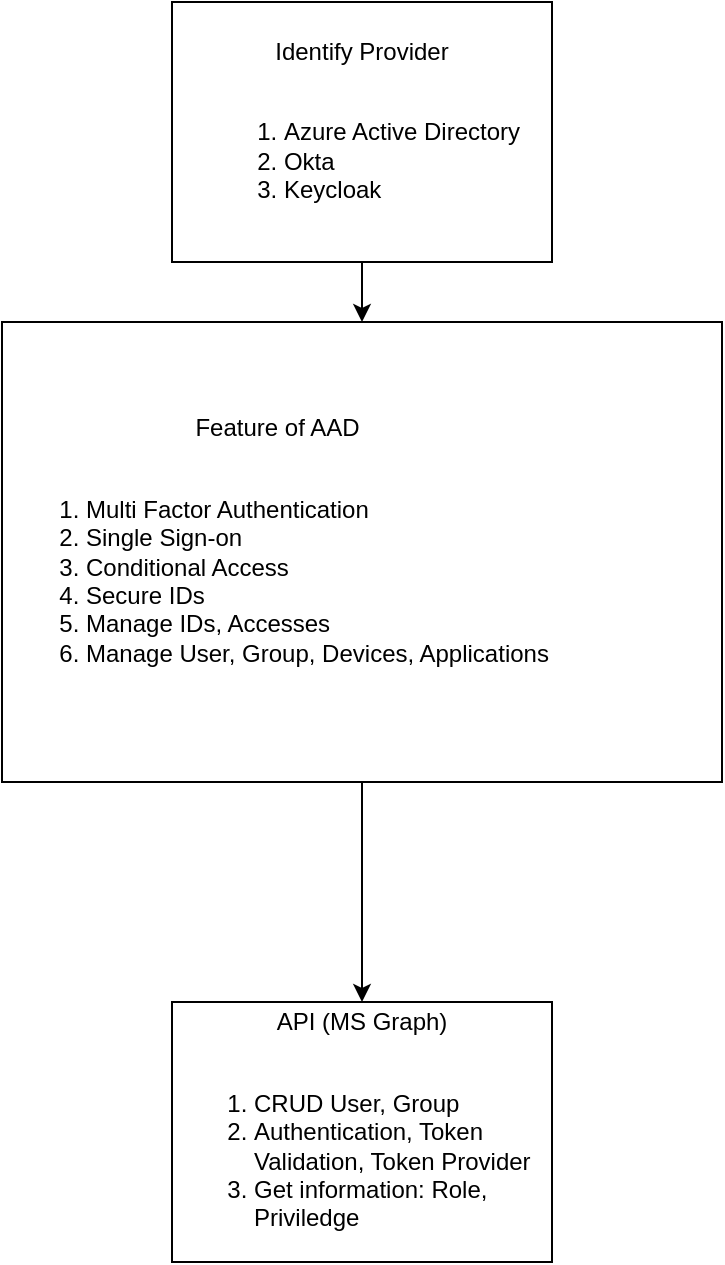 <mxfile version="25.0.1">
  <diagram id="Ht1M8jgEwFfnCIfOTk4-" name="Page-1">
    <mxGraphModel dx="1886" dy="1588" grid="1" gridSize="10" guides="1" tooltips="1" connect="1" arrows="1" fold="1" page="1" pageScale="1" pageWidth="1169" pageHeight="827" math="0" shadow="0">
      <root>
        <mxCell id="0" />
        <mxCell id="1" parent="0" />
        <mxCell id="lTtix9caF7AGYvuhCAnX-8" value="" style="edgeStyle=orthogonalEdgeStyle;rounded=0;orthogonalLoop=1;jettySize=auto;html=1;" edge="1" parent="1" source="lTtix9caF7AGYvuhCAnX-6" target="lTtix9caF7AGYvuhCAnX-7">
          <mxGeometry relative="1" as="geometry" />
        </mxCell>
        <mxCell id="lTtix9caF7AGYvuhCAnX-6" value="Identify Provider&lt;br&gt;&lt;br&gt;&lt;div style=&quot;text-align: left;&quot;&gt;&lt;ol&gt;&lt;li&gt;&lt;span style=&quot;background-color: initial;&quot;&gt;Azure Active Directory&lt;/span&gt;&lt;/li&gt;&lt;li&gt;Okta&lt;/li&gt;&lt;li&gt;Keycloak&lt;/li&gt;&lt;/ol&gt;&lt;/div&gt;" style="whiteSpace=wrap;html=1;" vertex="1" parent="1">
          <mxGeometry x="125" y="-800" width="190" height="130" as="geometry" />
        </mxCell>
        <mxCell id="lTtix9caF7AGYvuhCAnX-12" style="edgeStyle=orthogonalEdgeStyle;rounded=0;orthogonalLoop=1;jettySize=auto;html=1;" edge="1" parent="1" source="lTtix9caF7AGYvuhCAnX-7" target="lTtix9caF7AGYvuhCAnX-10">
          <mxGeometry relative="1" as="geometry" />
        </mxCell>
        <mxCell id="lTtix9caF7AGYvuhCAnX-7" value="&lt;div style=&quot;text-align: center;&quot;&gt;&lt;span style=&quot;background-color: initial;&quot;&gt;Feature of AAD&lt;/span&gt;&lt;/div&gt;&lt;div&gt;&lt;br&gt;&lt;div&gt;&lt;ol&gt;&lt;li&gt;Multi Factor Authentication&lt;/li&gt;&lt;li&gt;Single Sign-on&lt;/li&gt;&lt;li&gt;Conditional Access&lt;/li&gt;&lt;li&gt;Secure IDs&lt;/li&gt;&lt;li&gt;Manage IDs, Accesses&lt;/li&gt;&lt;li&gt;Manage User, Group, Devices, Applications&lt;/li&gt;&lt;/ol&gt;&lt;/div&gt;&lt;/div&gt;" style="rounded=1;whiteSpace=wrap;html=1;align=left;arcSize=0;direction=west;" vertex="1" parent="1">
          <mxGeometry x="40" y="-640" width="360" height="230" as="geometry" />
        </mxCell>
        <mxCell id="lTtix9caF7AGYvuhCAnX-10" value="API (MS Graph)&lt;br&gt;&lt;br&gt;&lt;div style=&quot;text-align: left;&quot;&gt;&lt;ol&gt;&lt;li&gt;CRUD User, Group&lt;/li&gt;&lt;li&gt;Authentication, Token Validation, Token Provider&lt;/li&gt;&lt;li&gt;Get information: Role, Priviledge&lt;/li&gt;&lt;/ol&gt;&lt;/div&gt;" style="whiteSpace=wrap;html=1;" vertex="1" parent="1">
          <mxGeometry x="125" y="-300" width="190" height="130" as="geometry" />
        </mxCell>
      </root>
    </mxGraphModel>
  </diagram>
</mxfile>
